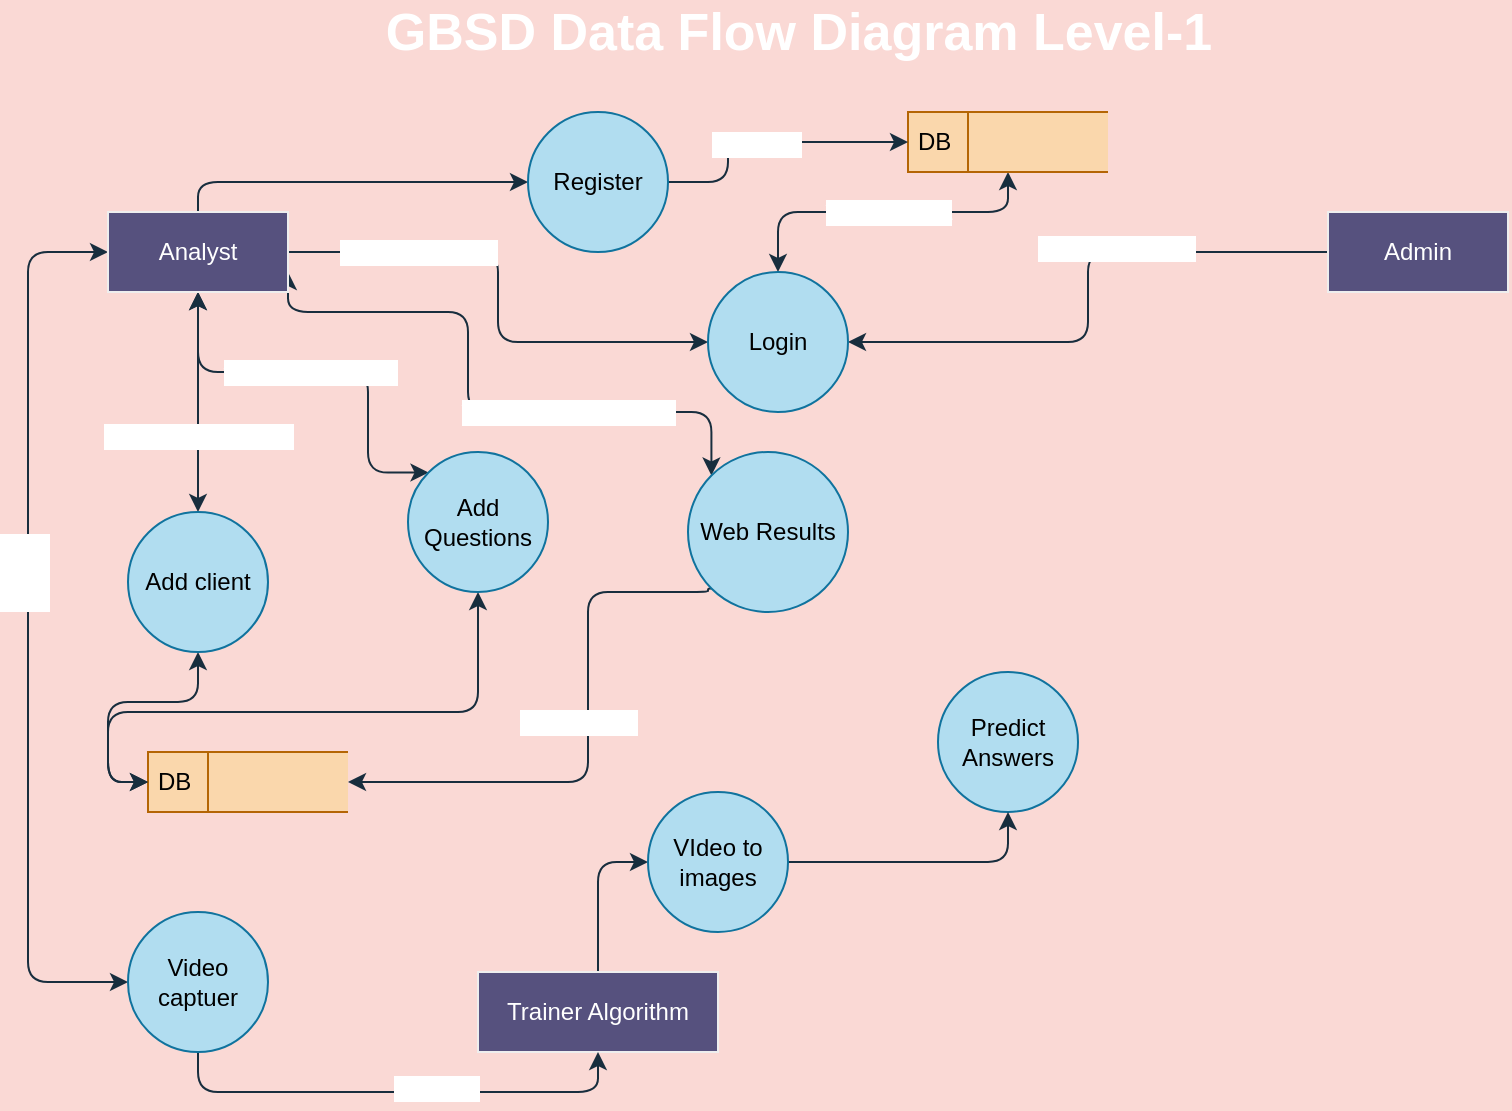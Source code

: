 <mxfile version="16.0.0" type="github">
  <diagram id="uYI7iWka7iw2npo7qIJm" name="Page-1">
    <mxGraphModel dx="1102" dy="614" grid="1" gridSize="10" guides="1" tooltips="1" connect="1" arrows="1" fold="1" page="1" pageScale="1" pageWidth="850" pageHeight="1100" background="#FAD9D5" math="0" shadow="0">
      <root>
        <mxCell id="0" />
        <mxCell id="1" parent="0" />
        <mxCell id="2-W6NzW6sfDRag17_8_3-1" value="&lt;b&gt;&lt;font style=&quot;font-size: 26px&quot;&gt;GBSD Data Flow Diagram Level-1&lt;/font&gt;&lt;/b&gt;" style="text;html=1;align=center;verticalAlign=middle;resizable=0;points=[];autosize=1;strokeColor=none;fontColor=#FFFFFF;" parent="1" vertex="1">
          <mxGeometry x="210" y="20" width="430" height="20" as="geometry" />
        </mxCell>
        <mxCell id="gqCk6lkHSxCI5OT8QeCR-7" style="edgeStyle=orthogonalEdgeStyle;curved=0;rounded=1;sketch=0;orthogonalLoop=1;jettySize=auto;html=1;exitX=1;exitY=0.5;exitDx=0;exitDy=0;entryX=0;entryY=0.5;entryDx=0;entryDy=0;strokeColor=#182E3E;" edge="1" parent="1" source="gqCk6lkHSxCI5OT8QeCR-1" target="gqCk6lkHSxCI5OT8QeCR-4">
          <mxGeometry relative="1" as="geometry" />
        </mxCell>
        <mxCell id="gqCk6lkHSxCI5OT8QeCR-14" style="edgeStyle=orthogonalEdgeStyle;curved=0;rounded=1;sketch=0;orthogonalLoop=1;jettySize=auto;html=1;exitX=0.5;exitY=0;exitDx=0;exitDy=0;entryX=0;entryY=0.5;entryDx=0;entryDy=0;strokeColor=#182E3E;" edge="1" parent="1" source="gqCk6lkHSxCI5OT8QeCR-1" target="gqCk6lkHSxCI5OT8QeCR-13">
          <mxGeometry relative="1" as="geometry">
            <Array as="points">
              <mxPoint x="125" y="105" />
            </Array>
          </mxGeometry>
        </mxCell>
        <mxCell id="gqCk6lkHSxCI5OT8QeCR-20" style="edgeStyle=orthogonalEdgeStyle;curved=0;rounded=1;sketch=0;orthogonalLoop=1;jettySize=auto;html=1;exitX=0.5;exitY=1;exitDx=0;exitDy=0;entryX=0.5;entryY=0;entryDx=0;entryDy=0;startArrow=classic;startFill=1;strokeColor=#182E3E;" edge="1" parent="1" source="gqCk6lkHSxCI5OT8QeCR-1" target="gqCk6lkHSxCI5OT8QeCR-17">
          <mxGeometry relative="1" as="geometry" />
        </mxCell>
        <mxCell id="gqCk6lkHSxCI5OT8QeCR-23" value="Fill client info form()" style="edgeLabel;html=1;align=center;verticalAlign=middle;resizable=0;points=[];fontColor=#FFFFFF;" vertex="1" connectable="0" parent="gqCk6lkHSxCI5OT8QeCR-20">
          <mxGeometry x="0.309" relative="1" as="geometry">
            <mxPoint as="offset" />
          </mxGeometry>
        </mxCell>
        <mxCell id="gqCk6lkHSxCI5OT8QeCR-21" style="edgeStyle=orthogonalEdgeStyle;curved=0;rounded=1;sketch=0;orthogonalLoop=1;jettySize=auto;html=1;exitX=0.5;exitY=1;exitDx=0;exitDy=0;startArrow=classic;startFill=1;strokeColor=#182E3E;entryX=0;entryY=0;entryDx=0;entryDy=0;" edge="1" parent="1" source="gqCk6lkHSxCI5OT8QeCR-1" target="gqCk6lkHSxCI5OT8QeCR-18">
          <mxGeometry relative="1" as="geometry">
            <Array as="points">
              <mxPoint x="125" y="200" />
              <mxPoint x="210" y="200" />
              <mxPoint x="210" y="250" />
            </Array>
          </mxGeometry>
        </mxCell>
        <mxCell id="gqCk6lkHSxCI5OT8QeCR-22" value="fill question form()" style="edgeLabel;html=1;align=center;verticalAlign=middle;resizable=0;points=[];fontColor=#FFFFFF;" vertex="1" connectable="0" parent="gqCk6lkHSxCI5OT8QeCR-21">
          <mxGeometry x="-0.209" y="2" relative="1" as="geometry">
            <mxPoint x="14" y="2" as="offset" />
          </mxGeometry>
        </mxCell>
        <mxCell id="gqCk6lkHSxCI5OT8QeCR-28" style="edgeStyle=orthogonalEdgeStyle;curved=0;rounded=1;sketch=0;orthogonalLoop=1;jettySize=auto;html=1;exitX=0;exitY=0.5;exitDx=0;exitDy=0;entryX=0;entryY=0.5;entryDx=0;entryDy=0;startArrow=classic;startFill=1;strokeColor=#182E3E;" edge="1" parent="1" source="gqCk6lkHSxCI5OT8QeCR-1" target="gqCk6lkHSxCI5OT8QeCR-27">
          <mxGeometry relative="1" as="geometry">
            <Array as="points">
              <mxPoint x="40" y="140" />
              <mxPoint x="40" y="505" />
            </Array>
          </mxGeometry>
        </mxCell>
        <mxCell id="gqCk6lkHSxCI5OT8QeCR-32" value="open&lt;br&gt;web&lt;br&gt;cam" style="edgeLabel;html=1;align=center;verticalAlign=middle;resizable=0;points=[];fontColor=#FFFFFF;" vertex="1" connectable="0" parent="gqCk6lkHSxCI5OT8QeCR-28">
          <mxGeometry x="-0.121" y="-2" relative="1" as="geometry">
            <mxPoint as="offset" />
          </mxGeometry>
        </mxCell>
        <mxCell id="gqCk6lkHSxCI5OT8QeCR-39" style="edgeStyle=orthogonalEdgeStyle;curved=0;rounded=1;sketch=0;orthogonalLoop=1;jettySize=auto;html=1;exitX=1;exitY=0.75;exitDx=0;exitDy=0;entryX=0;entryY=0;entryDx=0;entryDy=0;startArrow=classic;startFill=1;strokeColor=#182E3E;" edge="1" parent="1" source="gqCk6lkHSxCI5OT8QeCR-1" target="gqCk6lkHSxCI5OT8QeCR-33">
          <mxGeometry relative="1" as="geometry">
            <Array as="points">
              <mxPoint x="170" y="170" />
              <mxPoint x="260" y="170" />
              <mxPoint x="260" y="220" />
              <mxPoint x="382" y="220" />
            </Array>
          </mxGeometry>
        </mxCell>
        <mxCell id="gqCk6lkHSxCI5OT8QeCR-40" value="View predicted results" style="edgeLabel;html=1;align=center;verticalAlign=middle;resizable=0;points=[];fontColor=#FFFFFF;" vertex="1" connectable="0" parent="gqCk6lkHSxCI5OT8QeCR-39">
          <mxGeometry x="0.18" y="-4" relative="1" as="geometry">
            <mxPoint x="25" y="-4" as="offset" />
          </mxGeometry>
        </mxCell>
        <mxCell id="gqCk6lkHSxCI5OT8QeCR-1" value="Analyst" style="rounded=0;whiteSpace=wrap;html=1;sketch=0;fontColor=#FFFFFF;strokeColor=#EEEEEE;fillColor=#56517E;" vertex="1" parent="1">
          <mxGeometry x="80" y="120" width="90" height="40" as="geometry" />
        </mxCell>
        <mxCell id="gqCk6lkHSxCI5OT8QeCR-8" style="edgeStyle=orthogonalEdgeStyle;curved=0;rounded=1;sketch=0;orthogonalLoop=1;jettySize=auto;html=1;exitX=0;exitY=0.5;exitDx=0;exitDy=0;entryX=1;entryY=0.5;entryDx=0;entryDy=0;strokeColor=#182E3E;" edge="1" parent="1" source="gqCk6lkHSxCI5OT8QeCR-2" target="gqCk6lkHSxCI5OT8QeCR-4">
          <mxGeometry relative="1" as="geometry" />
        </mxCell>
        <mxCell id="gqCk6lkHSxCI5OT8QeCR-11" value="email, password" style="edgeLabel;html=1;align=center;verticalAlign=middle;resizable=0;points=[];fontColor=#FFFFFF;" vertex="1" connectable="0" parent="gqCk6lkHSxCI5OT8QeCR-8">
          <mxGeometry x="-0.257" y="-2" relative="1" as="geometry">
            <mxPoint as="offset" />
          </mxGeometry>
        </mxCell>
        <mxCell id="gqCk6lkHSxCI5OT8QeCR-12" value="email, password" style="edgeLabel;html=1;align=center;verticalAlign=middle;resizable=0;points=[];fontColor=#FFFFFF;" vertex="1" connectable="0" parent="gqCk6lkHSxCI5OT8QeCR-8">
          <mxGeometry x="-0.257" y="-2" relative="1" as="geometry">
            <mxPoint x="-349" y="2" as="offset" />
          </mxGeometry>
        </mxCell>
        <mxCell id="gqCk6lkHSxCI5OT8QeCR-2" value="Admin" style="rounded=0;whiteSpace=wrap;html=1;sketch=0;fontColor=#FFFFFF;strokeColor=#EEEEEE;fillColor=#56517E;" vertex="1" parent="1">
          <mxGeometry x="690" y="120" width="90" height="40" as="geometry" />
        </mxCell>
        <mxCell id="gqCk6lkHSxCI5OT8QeCR-37" style="edgeStyle=orthogonalEdgeStyle;curved=0;rounded=1;sketch=0;orthogonalLoop=1;jettySize=auto;html=1;exitX=0.5;exitY=0;exitDx=0;exitDy=0;entryX=0;entryY=0.5;entryDx=0;entryDy=0;startArrow=none;startFill=0;strokeColor=#182E3E;" edge="1" parent="1" source="gqCk6lkHSxCI5OT8QeCR-3" target="gqCk6lkHSxCI5OT8QeCR-29">
          <mxGeometry relative="1" as="geometry" />
        </mxCell>
        <mxCell id="gqCk6lkHSxCI5OT8QeCR-3" value="Trainer Algorithm" style="rounded=0;whiteSpace=wrap;html=1;sketch=0;fontColor=#FFFFFF;strokeColor=#EEEEEE;fillColor=#56517E;" vertex="1" parent="1">
          <mxGeometry x="265" y="500" width="120" height="40" as="geometry" />
        </mxCell>
        <mxCell id="gqCk6lkHSxCI5OT8QeCR-9" style="edgeStyle=orthogonalEdgeStyle;curved=0;rounded=1;sketch=0;orthogonalLoop=1;jettySize=auto;html=1;exitX=0.5;exitY=0;exitDx=0;exitDy=0;entryX=0.5;entryY=1;entryDx=0;entryDy=0;strokeColor=#182E3E;startArrow=classic;startFill=1;" edge="1" parent="1" source="gqCk6lkHSxCI5OT8QeCR-4" target="gqCk6lkHSxCI5OT8QeCR-5">
          <mxGeometry relative="1" as="geometry">
            <Array as="points">
              <mxPoint x="415" y="120" />
              <mxPoint x="530" y="120" />
            </Array>
          </mxGeometry>
        </mxCell>
        <mxCell id="gqCk6lkHSxCI5OT8QeCR-10" value="Validate data" style="edgeLabel;html=1;align=center;verticalAlign=middle;resizable=0;points=[];fontColor=#FFFFFF;" vertex="1" connectable="0" parent="gqCk6lkHSxCI5OT8QeCR-9">
          <mxGeometry x="-0.356" y="-3" relative="1" as="geometry">
            <mxPoint x="32" y="-3" as="offset" />
          </mxGeometry>
        </mxCell>
        <mxCell id="gqCk6lkHSxCI5OT8QeCR-4" value="Login" style="ellipse;whiteSpace=wrap;html=1;aspect=fixed;rounded=0;sketch=0;strokeColor=#10739e;fillColor=#b1ddf0;" vertex="1" parent="1">
          <mxGeometry x="380" y="150" width="70" height="70" as="geometry" />
        </mxCell>
        <mxCell id="gqCk6lkHSxCI5OT8QeCR-5" value="DB" style="html=1;dashed=0;whitespace=wrap;shape=mxgraph.dfd.dataStoreID;align=left;spacingLeft=3;points=[[0,0],[0.5,0],[1,0],[0,0.5],[1,0.5],[0,1],[0.5,1],[1,1]];rounded=0;sketch=0;strokeColor=#b46504;fillColor=#fad7ac;" vertex="1" parent="1">
          <mxGeometry x="480" y="70" width="100" height="30" as="geometry" />
        </mxCell>
        <mxCell id="gqCk6lkHSxCI5OT8QeCR-6" value="DB" style="html=1;dashed=0;whitespace=wrap;shape=mxgraph.dfd.dataStoreID;align=left;spacingLeft=3;points=[[0,0],[0.5,0],[1,0],[0,0.5],[1,0.5],[0,1],[0.5,1],[1,1]];rounded=0;sketch=0;strokeColor=#b46504;fillColor=#fad7ac;" vertex="1" parent="1">
          <mxGeometry x="100" y="390" width="100" height="30" as="geometry" />
        </mxCell>
        <mxCell id="gqCk6lkHSxCI5OT8QeCR-15" style="edgeStyle=orthogonalEdgeStyle;curved=0;rounded=1;sketch=0;orthogonalLoop=1;jettySize=auto;html=1;exitX=1;exitY=0.5;exitDx=0;exitDy=0;entryX=0;entryY=0.5;entryDx=0;entryDy=0;strokeColor=#182E3E;" edge="1" parent="1" source="gqCk6lkHSxCI5OT8QeCR-13" target="gqCk6lkHSxCI5OT8QeCR-5">
          <mxGeometry relative="1" as="geometry">
            <Array as="points">
              <mxPoint x="390" y="105" />
              <mxPoint x="390" y="85" />
            </Array>
          </mxGeometry>
        </mxCell>
        <mxCell id="gqCk6lkHSxCI5OT8QeCR-16" value="Save info" style="edgeLabel;html=1;align=center;verticalAlign=middle;resizable=0;points=[];fontColor=#FFFFFF;" vertex="1" connectable="0" parent="gqCk6lkHSxCI5OT8QeCR-15">
          <mxGeometry x="-0.086" y="-1" relative="1" as="geometry">
            <mxPoint as="offset" />
          </mxGeometry>
        </mxCell>
        <mxCell id="gqCk6lkHSxCI5OT8QeCR-13" value="Register" style="ellipse;whiteSpace=wrap;html=1;aspect=fixed;rounded=0;sketch=0;strokeColor=#10739e;fillColor=#b1ddf0;" vertex="1" parent="1">
          <mxGeometry x="290" y="70" width="70" height="70" as="geometry" />
        </mxCell>
        <mxCell id="gqCk6lkHSxCI5OT8QeCR-24" style="edgeStyle=orthogonalEdgeStyle;curved=0;rounded=1;sketch=0;orthogonalLoop=1;jettySize=auto;html=1;exitX=0.5;exitY=1;exitDx=0;exitDy=0;entryX=0;entryY=0.5;entryDx=0;entryDy=0;startArrow=classic;startFill=1;strokeColor=#182E3E;" edge="1" parent="1" source="gqCk6lkHSxCI5OT8QeCR-17" target="gqCk6lkHSxCI5OT8QeCR-6">
          <mxGeometry relative="1" as="geometry" />
        </mxCell>
        <mxCell id="gqCk6lkHSxCI5OT8QeCR-17" value="Add client" style="ellipse;whiteSpace=wrap;html=1;aspect=fixed;rounded=0;sketch=0;strokeColor=#10739e;fillColor=#b1ddf0;" vertex="1" parent="1">
          <mxGeometry x="90" y="270" width="70" height="70" as="geometry" />
        </mxCell>
        <mxCell id="gqCk6lkHSxCI5OT8QeCR-26" style="edgeStyle=orthogonalEdgeStyle;curved=0;rounded=1;sketch=0;orthogonalLoop=1;jettySize=auto;html=1;exitX=0.5;exitY=1;exitDx=0;exitDy=0;entryX=0;entryY=0.5;entryDx=0;entryDy=0;startArrow=classic;startFill=1;strokeColor=#182E3E;" edge="1" parent="1" source="gqCk6lkHSxCI5OT8QeCR-18" target="gqCk6lkHSxCI5OT8QeCR-6">
          <mxGeometry relative="1" as="geometry">
            <Array as="points">
              <mxPoint x="265" y="370" />
              <mxPoint x="80" y="370" />
              <mxPoint x="80" y="405" />
            </Array>
          </mxGeometry>
        </mxCell>
        <mxCell id="gqCk6lkHSxCI5OT8QeCR-18" value="Add Questions" style="ellipse;whiteSpace=wrap;html=1;aspect=fixed;rounded=0;sketch=0;strokeColor=#10739e;fillColor=#b1ddf0;" vertex="1" parent="1">
          <mxGeometry x="230" y="240" width="70" height="70" as="geometry" />
        </mxCell>
        <mxCell id="gqCk6lkHSxCI5OT8QeCR-19" value="Predict Answers" style="ellipse;whiteSpace=wrap;html=1;aspect=fixed;rounded=0;sketch=0;strokeColor=#10739e;fillColor=#b1ddf0;" vertex="1" parent="1">
          <mxGeometry x="495" y="350" width="70" height="70" as="geometry" />
        </mxCell>
        <mxCell id="gqCk6lkHSxCI5OT8QeCR-30" style="edgeStyle=orthogonalEdgeStyle;curved=0;rounded=1;sketch=0;orthogonalLoop=1;jettySize=auto;html=1;exitX=0.5;exitY=1;exitDx=0;exitDy=0;entryX=0.5;entryY=1;entryDx=0;entryDy=0;startArrow=none;startFill=0;strokeColor=#182E3E;" edge="1" parent="1" source="gqCk6lkHSxCI5OT8QeCR-27" target="gqCk6lkHSxCI5OT8QeCR-3">
          <mxGeometry relative="1" as="geometry">
            <Array as="points">
              <mxPoint x="125" y="560" />
              <mxPoint x="325" y="560" />
            </Array>
          </mxGeometry>
        </mxCell>
        <mxCell id="gqCk6lkHSxCI5OT8QeCR-31" value="FPS rate" style="edgeLabel;html=1;align=center;verticalAlign=middle;resizable=0;points=[];fontColor=#FFFFFF;" vertex="1" connectable="0" parent="gqCk6lkHSxCI5OT8QeCR-30">
          <mxGeometry x="-0.453" y="2" relative="1" as="geometry">
            <mxPoint x="73" as="offset" />
          </mxGeometry>
        </mxCell>
        <mxCell id="gqCk6lkHSxCI5OT8QeCR-27" value="Video captuer" style="ellipse;whiteSpace=wrap;html=1;aspect=fixed;rounded=0;sketch=0;strokeColor=#10739e;fillColor=#b1ddf0;" vertex="1" parent="1">
          <mxGeometry x="90" y="470" width="70" height="70" as="geometry" />
        </mxCell>
        <mxCell id="gqCk6lkHSxCI5OT8QeCR-38" style="edgeStyle=orthogonalEdgeStyle;curved=0;rounded=1;sketch=0;orthogonalLoop=1;jettySize=auto;html=1;exitX=1;exitY=0.5;exitDx=0;exitDy=0;entryX=0.5;entryY=1;entryDx=0;entryDy=0;startArrow=none;startFill=0;strokeColor=#182E3E;" edge="1" parent="1" source="gqCk6lkHSxCI5OT8QeCR-29" target="gqCk6lkHSxCI5OT8QeCR-19">
          <mxGeometry relative="1" as="geometry" />
        </mxCell>
        <mxCell id="gqCk6lkHSxCI5OT8QeCR-29" value="VIdeo to images" style="ellipse;whiteSpace=wrap;html=1;aspect=fixed;rounded=0;sketch=0;strokeColor=#10739e;fillColor=#b1ddf0;" vertex="1" parent="1">
          <mxGeometry x="350" y="410" width="70" height="70" as="geometry" />
        </mxCell>
        <mxCell id="gqCk6lkHSxCI5OT8QeCR-35" style="edgeStyle=orthogonalEdgeStyle;curved=0;rounded=1;sketch=0;orthogonalLoop=1;jettySize=auto;html=1;exitX=0;exitY=1;exitDx=0;exitDy=0;entryX=1;entryY=0.5;entryDx=0;entryDy=0;startArrow=none;startFill=0;strokeColor=#182E3E;" edge="1" parent="1" source="gqCk6lkHSxCI5OT8QeCR-33" target="gqCk6lkHSxCI5OT8QeCR-6">
          <mxGeometry relative="1" as="geometry">
            <Array as="points">
              <mxPoint x="380" y="310" />
              <mxPoint x="320" y="310" />
              <mxPoint x="320" y="405" />
            </Array>
          </mxGeometry>
        </mxCell>
        <mxCell id="gqCk6lkHSxCI5OT8QeCR-36" value="save resluts" style="edgeLabel;html=1;align=center;verticalAlign=middle;resizable=0;points=[];fontColor=#FFFFFF;" vertex="1" connectable="0" parent="gqCk6lkHSxCI5OT8QeCR-35">
          <mxGeometry x="-0.331" relative="1" as="geometry">
            <mxPoint x="-5" y="35" as="offset" />
          </mxGeometry>
        </mxCell>
        <mxCell id="gqCk6lkHSxCI5OT8QeCR-33" value="Web Results" style="ellipse;whiteSpace=wrap;html=1;aspect=fixed;rounded=0;sketch=0;strokeColor=#10739e;fillColor=#b1ddf0;" vertex="1" parent="1">
          <mxGeometry x="370" y="240" width="80" height="80" as="geometry" />
        </mxCell>
      </root>
    </mxGraphModel>
  </diagram>
</mxfile>
